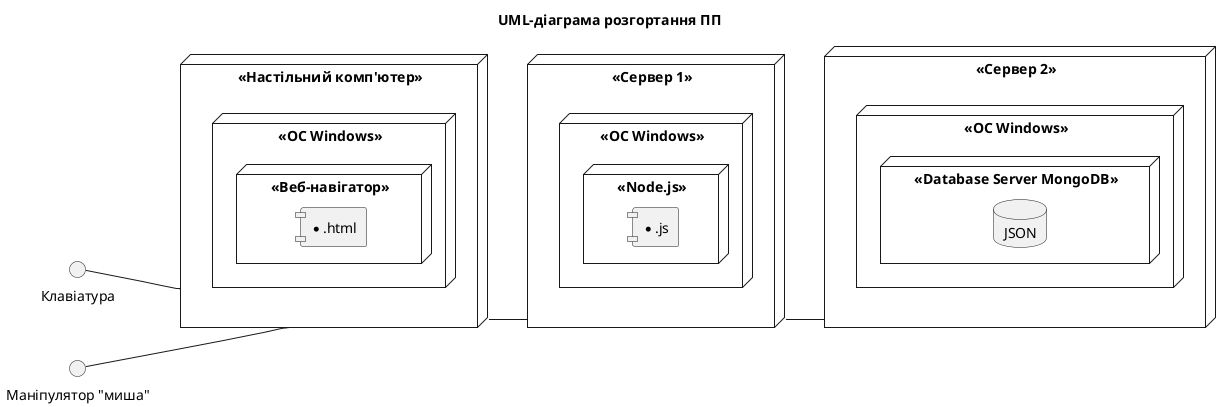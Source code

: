 @startuml
title UML-діаграма розгортання ПП

left to right direction

skinparam componentStyle uml1

node "<<Настільний комп'ютер>>" as dk {
    node "<<ОС Windows>>" {
         node "<<Веб-навігатор>>" {
             component [*.html]
         }
   }
}

interface Клавіатура as Keybord

interface "Маніпулятор "миша"" as Mouse

Keybord -- dk

Mouse -- dk

node "<<Сервер 1>>" as serv1 {
    node "<<ОС Windows>>" as l1 {
        node "<<Node.js>>" {
        component [*.js]
         }
    }
}

dk -- serv1


node "<<Сервер 2>>" as serv2 {
    node "<<ОС Windows>>" as l2 {
        node "<<Database Server MongoDB>>" {
        database "JSON"
        }
    }
}

serv1 -- serv2
@enduml
